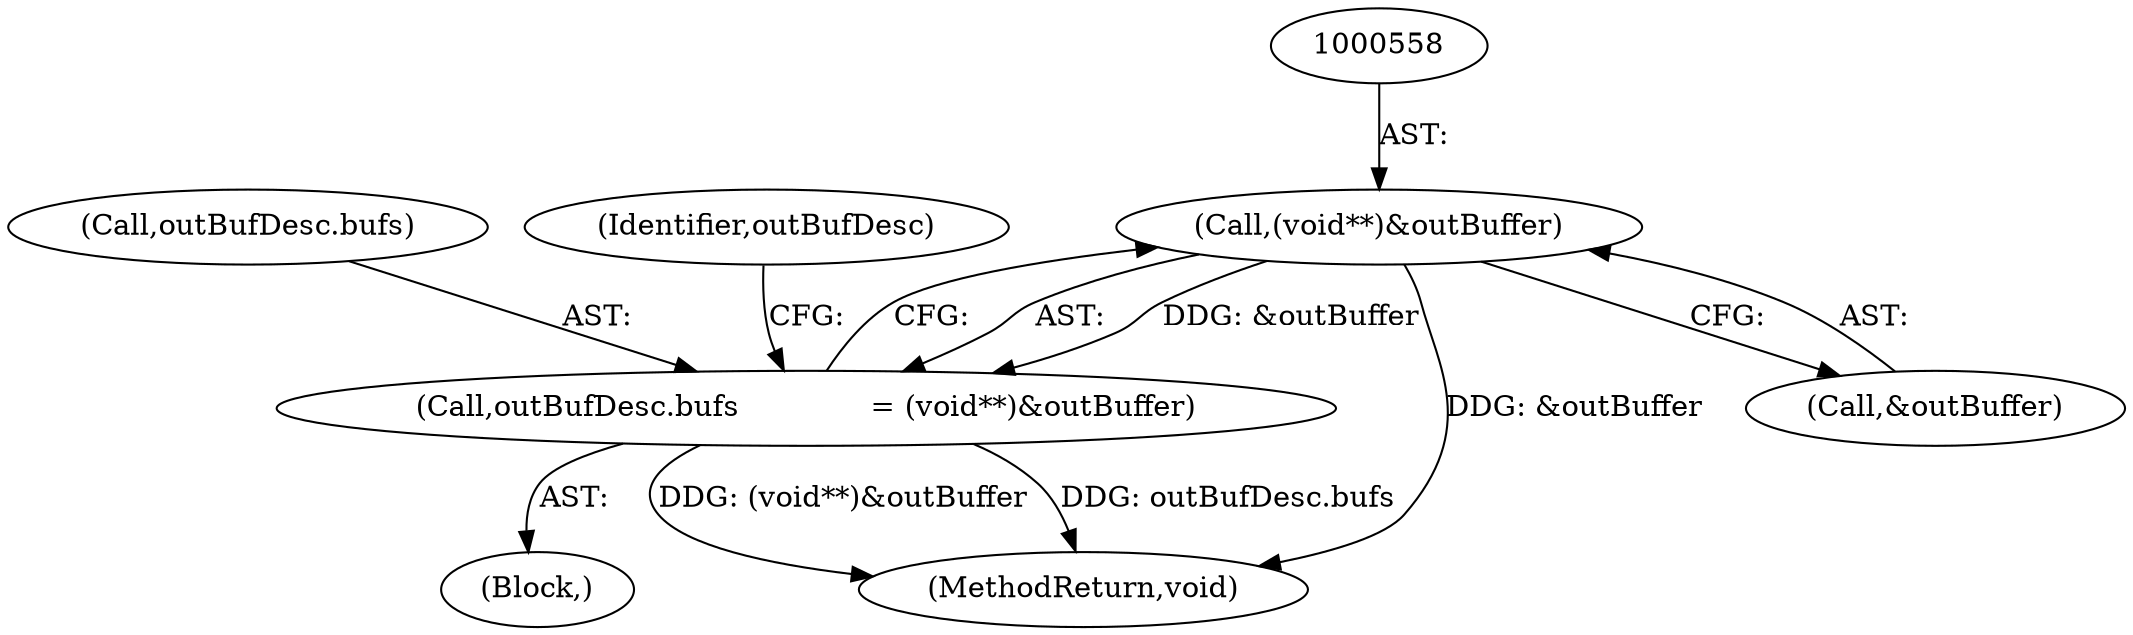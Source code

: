 digraph "0_Android_594bf934384920618d2b6ce0bcda1f60144cb3eb@pointer" {
"1000557" [label="(Call,(void**)&outBuffer)"];
"1000553" [label="(Call,outBufDesc.bufs              = (void**)&outBuffer)"];
"1000740" [label="(MethodReturn,void)"];
"1000554" [label="(Call,outBufDesc.bufs)"];
"1000284" [label="(Block,)"];
"1000563" [label="(Identifier,outBufDesc)"];
"1000557" [label="(Call,(void**)&outBuffer)"];
"1000559" [label="(Call,&outBuffer)"];
"1000553" [label="(Call,outBufDesc.bufs              = (void**)&outBuffer)"];
"1000557" -> "1000553"  [label="AST: "];
"1000557" -> "1000559"  [label="CFG: "];
"1000558" -> "1000557"  [label="AST: "];
"1000559" -> "1000557"  [label="AST: "];
"1000553" -> "1000557"  [label="CFG: "];
"1000557" -> "1000740"  [label="DDG: &outBuffer"];
"1000557" -> "1000553"  [label="DDG: &outBuffer"];
"1000553" -> "1000284"  [label="AST: "];
"1000554" -> "1000553"  [label="AST: "];
"1000563" -> "1000553"  [label="CFG: "];
"1000553" -> "1000740"  [label="DDG: outBufDesc.bufs"];
"1000553" -> "1000740"  [label="DDG: (void**)&outBuffer"];
}

